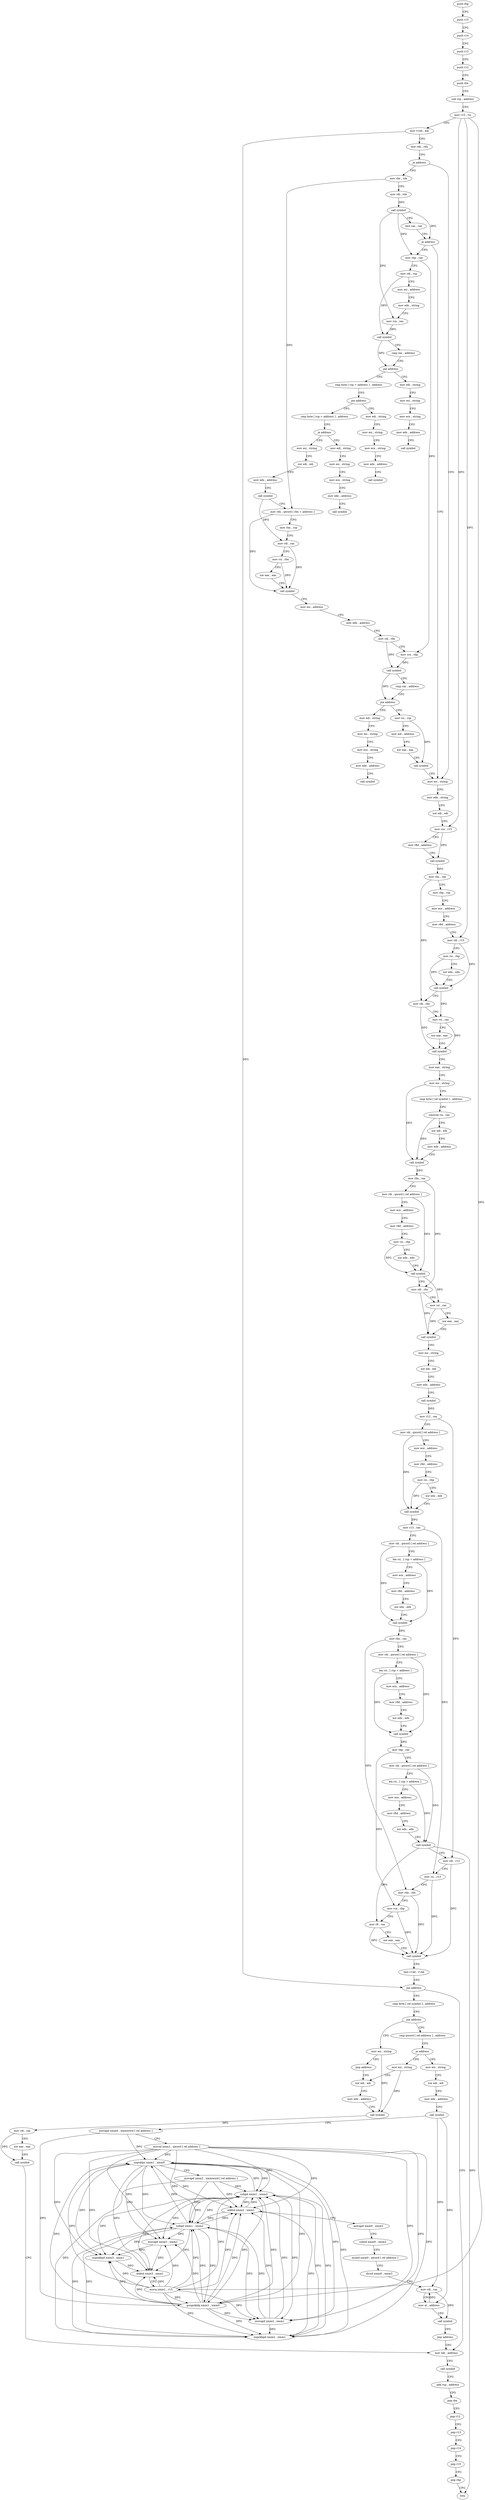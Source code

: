 digraph "func" {
"4210784" [label = "push rbp" ]
"4210785" [label = "push r15" ]
"4210787" [label = "push r14" ]
"4210789" [label = "push r13" ]
"4210791" [label = "push r12" ]
"4210793" [label = "push rbx" ]
"4210794" [label = "sub rsp , address" ]
"4210801" [label = "mov r15 , rsi" ]
"4210804" [label = "mov r14d , edi" ]
"4210807" [label = "test rdx , rdx" ]
"4210810" [label = "je address" ]
"4210975" [label = "mov esi , string" ]
"4210816" [label = "mov rbx , rdx" ]
"4210980" [label = "mov edx , string" ]
"4210985" [label = "xor edi , edi" ]
"4210987" [label = "mov rcx , r15" ]
"4210990" [label = "mov r8d , address" ]
"4210996" [label = "call symbol" ]
"4211001" [label = "mov rbx , rax" ]
"4211004" [label = "mov rbp , rsp" ]
"4211007" [label = "mov ecx , address" ]
"4211012" [label = "mov r8d , address" ]
"4211018" [label = "mov rdi , r15" ]
"4211021" [label = "mov rsi , rbp" ]
"4211024" [label = "xor edx , edx" ]
"4211026" [label = "call symbol" ]
"4211031" [label = "mov rdi , rbx" ]
"4211034" [label = "mov rsi , rax" ]
"4211037" [label = "xor eax , eax" ]
"4211039" [label = "call symbol" ]
"4211044" [label = "mov eax , string" ]
"4211049" [label = "mov esi , string" ]
"4211054" [label = "cmp byte [ rel symbol ] , address" ]
"4211061" [label = "cmovne rsi , rax" ]
"4211065" [label = "xor edi , edi" ]
"4211067" [label = "mov edx , address" ]
"4211072" [label = "call symbol" ]
"4211077" [label = "mov rbx , rax" ]
"4211080" [label = "mov rdi , qword [ rel address ]" ]
"4211087" [label = "mov ecx , address" ]
"4211092" [label = "mov r8d , address" ]
"4211098" [label = "mov rsi , rbp" ]
"4211101" [label = "xor edx , edx" ]
"4211103" [label = "call symbol" ]
"4211108" [label = "mov rdi , rbx" ]
"4211111" [label = "mov rsi , rax" ]
"4211114" [label = "xor eax , eax" ]
"4211116" [label = "call symbol" ]
"4211121" [label = "mov esi , string" ]
"4211126" [label = "xor edi , edi" ]
"4211128" [label = "mov edx , address" ]
"4211133" [label = "call symbol" ]
"4211138" [label = "mov r12 , rax" ]
"4211141" [label = "mov rdi , qword [ rel address ]" ]
"4211148" [label = "mov ecx , address" ]
"4211153" [label = "mov r8d , address" ]
"4211159" [label = "mov rsi , rbp" ]
"4211162" [label = "xor edx , edx" ]
"4211164" [label = "call symbol" ]
"4211169" [label = "mov r13 , rax" ]
"4211172" [label = "mov rdi , qword [ rel address ]" ]
"4211179" [label = "lea rsi , [ rsp + address ]" ]
"4211187" [label = "mov ecx , address" ]
"4211192" [label = "mov r8d , address" ]
"4211198" [label = "xor edx , edx" ]
"4211200" [label = "call symbol" ]
"4211205" [label = "mov rbx , rax" ]
"4211208" [label = "mov rdi , qword [ rel address ]" ]
"4211215" [label = "lea rsi , [ rsp + address ]" ]
"4211223" [label = "mov ecx , address" ]
"4211228" [label = "mov r8d , address" ]
"4211234" [label = "xor edx , edx" ]
"4211236" [label = "call symbol" ]
"4211241" [label = "mov rbp , rax" ]
"4211244" [label = "mov rdi , qword [ rel address ]" ]
"4211251" [label = "lea rsi , [ rsp + address ]" ]
"4211259" [label = "mov ecx , address" ]
"4211264" [label = "mov r8d , address" ]
"4211270" [label = "xor edx , edx" ]
"4211272" [label = "call symbol" ]
"4211277" [label = "mov rdi , r12" ]
"4211280" [label = "mov rsi , r13" ]
"4211283" [label = "mov rdx , rbx" ]
"4211286" [label = "mov rcx , rbp" ]
"4211289" [label = "mov r8 , rax" ]
"4211292" [label = "xor eax , eax" ]
"4211294" [label = "call symbol" ]
"4211299" [label = "test r14d , r14d" ]
"4211302" [label = "jne address" ]
"4211481" [label = "mov edi , address" ]
"4211308" [label = "cmp byte [ rel symbol ] , address" ]
"4210819" [label = "mov rdi , rdx" ]
"4210822" [label = "call symbol" ]
"4210827" [label = "test rax , rax" ]
"4210830" [label = "je address" ]
"4210836" [label = "mov rbp , rax" ]
"4211486" [label = "call symbol" ]
"4211491" [label = "add rsp , address" ]
"4211498" [label = "pop rbx" ]
"4211499" [label = "pop r12" ]
"4211501" [label = "pop r13" ]
"4211503" [label = "pop r14" ]
"4211505" [label = "pop r15" ]
"4211507" [label = "pop rbp" ]
"4211508" [label = "retn" ]
"4211315" [label = "jne address" ]
"4211327" [label = "cmp qword [ rel address ] , address" ]
"4211317" [label = "mov esi , string" ]
"4210839" [label = "mov rdi , rsp" ]
"4210842" [label = "mov esi , address" ]
"4210847" [label = "mov edx , string" ]
"4210852" [label = "mov rcx , rax" ]
"4210855" [label = "call symbol" ]
"4210860" [label = "cmp rax , address" ]
"4210864" [label = "jne address" ]
"4211509" [label = "mov edi , string" ]
"4210870" [label = "cmp byte [ rsp + address ] , address" ]
"4211335" [label = "je address" ]
"4211454" [label = "mov esi , string" ]
"4211337" [label = "mov esi , string" ]
"4211322" [label = "jmp address" ]
"4211459" [label = "xor edi , edi" ]
"4211514" [label = "mov esi , string" ]
"4211519" [label = "mov ecx , string" ]
"4211524" [label = "mov edx , address" ]
"4211529" [label = "call symbol" ]
"4210875" [label = "jne address" ]
"4211534" [label = "mov edi , string" ]
"4210881" [label = "cmp byte [ rsp + address ] , address" ]
"4211342" [label = "xor edi , edi" ]
"4211344" [label = "mov edx , address" ]
"4211349" [label = "call symbol" ]
"4211354" [label = "movapd xmm0 , xmmword [ rel address ]" ]
"4211362" [label = "movsd xmm1 , qword [ rel address ]" ]
"4211370" [label = "unpcklps xmm1 , xmm0" ]
"4211373" [label = "movapd xmm2 , xmmword [ rel address ]" ]
"4211381" [label = "subpd xmm1 , xmm2" ]
"4211385" [label = "movapd xmm3 , xmm1" ]
"4211389" [label = "unpckhpd xmm3 , xmm1" ]
"4211393" [label = "addsd xmm3 , xmm1" ]
"4211397" [label = "movq xmm1 , r15" ]
"4211402" [label = "punpckldq xmm1 , xmm0" ]
"4211406" [label = "subpd xmm1 , xmm2" ]
"4211410" [label = "movapd xmm2 , xmm1" ]
"4211414" [label = "unpckhpd xmm2 , xmm1" ]
"4211418" [label = "addsd xmm2 , xmm1" ]
"4211422" [label = "movapd xmm0 , xmm3" ]
"4211426" [label = "subsd xmm0 , xmm2" ]
"4211430" [label = "mulsd xmm0 , qword [ rel address ]" ]
"4211438" [label = "divsd xmm0 , xmm3" ]
"4211442" [label = "mov rdi , rax" ]
"4211445" [label = "mov al , address" ]
"4211447" [label = "call symbol" ]
"4211452" [label = "jmp address" ]
"4211461" [label = "mov edx , address" ]
"4211466" [label = "call symbol" ]
"4211471" [label = "mov rdi , rax" ]
"4211474" [label = "xor eax , eax" ]
"4211476" [label = "call symbol" ]
"4211539" [label = "mov esi , string" ]
"4211544" [label = "mov ecx , string" ]
"4211549" [label = "mov edx , address" ]
"4211554" [label = "call symbol" ]
"4210886" [label = "je address" ]
"4211559" [label = "mov edi , string" ]
"4210892" [label = "mov esi , string" ]
"4211564" [label = "mov esi , string" ]
"4211569" [label = "mov ecx , string" ]
"4211574" [label = "mov edx , address" ]
"4211579" [label = "call symbol" ]
"4210897" [label = "xor edi , edi" ]
"4210899" [label = "mov edx , address" ]
"4210904" [label = "call symbol" ]
"4210909" [label = "mov rdx , qword [ rbx + address ]" ]
"4210913" [label = "mov rbx , rsp" ]
"4210916" [label = "mov rdi , rax" ]
"4210919" [label = "mov rsi , rbx" ]
"4210922" [label = "xor eax , eax" ]
"4210924" [label = "call symbol" ]
"4210929" [label = "mov esi , address" ]
"4210934" [label = "mov edx , address" ]
"4210939" [label = "mov rdi , rbx" ]
"4210942" [label = "mov rcx , rbp" ]
"4210945" [label = "call symbol" ]
"4210950" [label = "cmp rax , address" ]
"4210954" [label = "jne address" ]
"4211584" [label = "mov edi , string" ]
"4210960" [label = "mov rsi , rsp" ]
"4211589" [label = "mov esi , string" ]
"4211594" [label = "mov ecx , string" ]
"4211599" [label = "mov edx , address" ]
"4211604" [label = "call symbol" ]
"4210963" [label = "mov edi , address" ]
"4210968" [label = "xor eax , eax" ]
"4210970" [label = "call symbol" ]
"4210784" -> "4210785" [ label = "CFG" ]
"4210785" -> "4210787" [ label = "CFG" ]
"4210787" -> "4210789" [ label = "CFG" ]
"4210789" -> "4210791" [ label = "CFG" ]
"4210791" -> "4210793" [ label = "CFG" ]
"4210793" -> "4210794" [ label = "CFG" ]
"4210794" -> "4210801" [ label = "CFG" ]
"4210801" -> "4210804" [ label = "CFG" ]
"4210801" -> "4210987" [ label = "DFG" ]
"4210801" -> "4211018" [ label = "DFG" ]
"4210801" -> "4211397" [ label = "DFG" ]
"4210804" -> "4210807" [ label = "CFG" ]
"4210804" -> "4211302" [ label = "DFG" ]
"4210807" -> "4210810" [ label = "CFG" ]
"4210810" -> "4210975" [ label = "CFG" ]
"4210810" -> "4210816" [ label = "CFG" ]
"4210975" -> "4210980" [ label = "CFG" ]
"4210816" -> "4210819" [ label = "CFG" ]
"4210816" -> "4210909" [ label = "DFG" ]
"4210980" -> "4210985" [ label = "CFG" ]
"4210985" -> "4210987" [ label = "CFG" ]
"4210987" -> "4210990" [ label = "CFG" ]
"4210987" -> "4210996" [ label = "DFG" ]
"4210990" -> "4210996" [ label = "CFG" ]
"4210996" -> "4211001" [ label = "DFG" ]
"4211001" -> "4211004" [ label = "CFG" ]
"4211001" -> "4211031" [ label = "DFG" ]
"4211004" -> "4211007" [ label = "CFG" ]
"4211007" -> "4211012" [ label = "CFG" ]
"4211012" -> "4211018" [ label = "CFG" ]
"4211018" -> "4211021" [ label = "CFG" ]
"4211018" -> "4211026" [ label = "DFG" ]
"4211021" -> "4211024" [ label = "CFG" ]
"4211021" -> "4211026" [ label = "DFG" ]
"4211024" -> "4211026" [ label = "CFG" ]
"4211026" -> "4211031" [ label = "CFG" ]
"4211026" -> "4211034" [ label = "DFG" ]
"4211031" -> "4211034" [ label = "CFG" ]
"4211031" -> "4211039" [ label = "DFG" ]
"4211034" -> "4211037" [ label = "CFG" ]
"4211034" -> "4211039" [ label = "DFG" ]
"4211037" -> "4211039" [ label = "CFG" ]
"4211039" -> "4211044" [ label = "CFG" ]
"4211044" -> "4211049" [ label = "CFG" ]
"4211049" -> "4211054" [ label = "CFG" ]
"4211049" -> "4211072" [ label = "DFG" ]
"4211054" -> "4211061" [ label = "CFG" ]
"4211061" -> "4211065" [ label = "CFG" ]
"4211061" -> "4211072" [ label = "DFG" ]
"4211065" -> "4211067" [ label = "CFG" ]
"4211067" -> "4211072" [ label = "CFG" ]
"4211072" -> "4211077" [ label = "DFG" ]
"4211077" -> "4211080" [ label = "CFG" ]
"4211077" -> "4211108" [ label = "DFG" ]
"4211080" -> "4211087" [ label = "CFG" ]
"4211080" -> "4211103" [ label = "DFG" ]
"4211087" -> "4211092" [ label = "CFG" ]
"4211092" -> "4211098" [ label = "CFG" ]
"4211098" -> "4211101" [ label = "CFG" ]
"4211098" -> "4211103" [ label = "DFG" ]
"4211101" -> "4211103" [ label = "CFG" ]
"4211103" -> "4211108" [ label = "CFG" ]
"4211103" -> "4211111" [ label = "DFG" ]
"4211108" -> "4211111" [ label = "CFG" ]
"4211108" -> "4211116" [ label = "DFG" ]
"4211111" -> "4211114" [ label = "CFG" ]
"4211111" -> "4211116" [ label = "DFG" ]
"4211114" -> "4211116" [ label = "CFG" ]
"4211116" -> "4211121" [ label = "CFG" ]
"4211121" -> "4211126" [ label = "CFG" ]
"4211126" -> "4211128" [ label = "CFG" ]
"4211128" -> "4211133" [ label = "CFG" ]
"4211133" -> "4211138" [ label = "DFG" ]
"4211138" -> "4211141" [ label = "CFG" ]
"4211138" -> "4211277" [ label = "DFG" ]
"4211141" -> "4211148" [ label = "CFG" ]
"4211141" -> "4211164" [ label = "DFG" ]
"4211148" -> "4211153" [ label = "CFG" ]
"4211153" -> "4211159" [ label = "CFG" ]
"4211159" -> "4211162" [ label = "CFG" ]
"4211159" -> "4211164" [ label = "DFG" ]
"4211162" -> "4211164" [ label = "CFG" ]
"4211164" -> "4211169" [ label = "DFG" ]
"4211169" -> "4211172" [ label = "CFG" ]
"4211169" -> "4211280" [ label = "DFG" ]
"4211172" -> "4211179" [ label = "CFG" ]
"4211172" -> "4211200" [ label = "DFG" ]
"4211179" -> "4211187" [ label = "CFG" ]
"4211179" -> "4211200" [ label = "DFG" ]
"4211187" -> "4211192" [ label = "CFG" ]
"4211192" -> "4211198" [ label = "CFG" ]
"4211198" -> "4211200" [ label = "CFG" ]
"4211200" -> "4211205" [ label = "DFG" ]
"4211205" -> "4211208" [ label = "CFG" ]
"4211205" -> "4211283" [ label = "DFG" ]
"4211208" -> "4211215" [ label = "CFG" ]
"4211208" -> "4211236" [ label = "DFG" ]
"4211215" -> "4211223" [ label = "CFG" ]
"4211215" -> "4211236" [ label = "DFG" ]
"4211223" -> "4211228" [ label = "CFG" ]
"4211228" -> "4211234" [ label = "CFG" ]
"4211234" -> "4211236" [ label = "CFG" ]
"4211236" -> "4211241" [ label = "DFG" ]
"4211241" -> "4211244" [ label = "CFG" ]
"4211241" -> "4211286" [ label = "DFG" ]
"4211244" -> "4211251" [ label = "CFG" ]
"4211244" -> "4211272" [ label = "DFG" ]
"4211251" -> "4211259" [ label = "CFG" ]
"4211251" -> "4211272" [ label = "DFG" ]
"4211259" -> "4211264" [ label = "CFG" ]
"4211264" -> "4211270" [ label = "CFG" ]
"4211270" -> "4211272" [ label = "CFG" ]
"4211272" -> "4211277" [ label = "CFG" ]
"4211272" -> "4211289" [ label = "DFG" ]
"4211272" -> "4211508" [ label = "DFG" ]
"4211277" -> "4211280" [ label = "CFG" ]
"4211277" -> "4211294" [ label = "DFG" ]
"4211280" -> "4211283" [ label = "CFG" ]
"4211280" -> "4211294" [ label = "DFG" ]
"4211283" -> "4211286" [ label = "CFG" ]
"4211283" -> "4211294" [ label = "DFG" ]
"4211286" -> "4211289" [ label = "CFG" ]
"4211286" -> "4211294" [ label = "DFG" ]
"4211289" -> "4211292" [ label = "CFG" ]
"4211289" -> "4211294" [ label = "DFG" ]
"4211292" -> "4211294" [ label = "CFG" ]
"4211294" -> "4211299" [ label = "CFG" ]
"4211299" -> "4211302" [ label = "CFG" ]
"4211302" -> "4211481" [ label = "CFG" ]
"4211302" -> "4211308" [ label = "CFG" ]
"4211481" -> "4211486" [ label = "CFG" ]
"4211308" -> "4211315" [ label = "CFG" ]
"4210819" -> "4210822" [ label = "DFG" ]
"4210822" -> "4210827" [ label = "CFG" ]
"4210822" -> "4210830" [ label = "DFG" ]
"4210822" -> "4210836" [ label = "DFG" ]
"4210822" -> "4210852" [ label = "DFG" ]
"4210827" -> "4210830" [ label = "CFG" ]
"4210830" -> "4210975" [ label = "CFG" ]
"4210830" -> "4210836" [ label = "CFG" ]
"4210836" -> "4210839" [ label = "CFG" ]
"4210836" -> "4210942" [ label = "DFG" ]
"4211486" -> "4211491" [ label = "CFG" ]
"4211491" -> "4211498" [ label = "CFG" ]
"4211498" -> "4211499" [ label = "CFG" ]
"4211499" -> "4211501" [ label = "CFG" ]
"4211501" -> "4211503" [ label = "CFG" ]
"4211503" -> "4211505" [ label = "CFG" ]
"4211505" -> "4211507" [ label = "CFG" ]
"4211507" -> "4211508" [ label = "CFG" ]
"4211315" -> "4211327" [ label = "CFG" ]
"4211315" -> "4211317" [ label = "CFG" ]
"4211327" -> "4211335" [ label = "CFG" ]
"4211317" -> "4211322" [ label = "CFG" ]
"4211317" -> "4211466" [ label = "DFG" ]
"4210839" -> "4210842" [ label = "CFG" ]
"4210839" -> "4210855" [ label = "DFG" ]
"4210842" -> "4210847" [ label = "CFG" ]
"4210847" -> "4210852" [ label = "CFG" ]
"4210852" -> "4210855" [ label = "DFG" ]
"4210855" -> "4210860" [ label = "CFG" ]
"4210855" -> "4210864" [ label = "DFG" ]
"4210860" -> "4210864" [ label = "CFG" ]
"4210864" -> "4211509" [ label = "CFG" ]
"4210864" -> "4210870" [ label = "CFG" ]
"4211509" -> "4211514" [ label = "CFG" ]
"4210870" -> "4210875" [ label = "CFG" ]
"4211335" -> "4211454" [ label = "CFG" ]
"4211335" -> "4211337" [ label = "CFG" ]
"4211454" -> "4211459" [ label = "CFG" ]
"4211454" -> "4211466" [ label = "DFG" ]
"4211337" -> "4211342" [ label = "CFG" ]
"4211322" -> "4211459" [ label = "CFG" ]
"4211459" -> "4211461" [ label = "CFG" ]
"4211514" -> "4211519" [ label = "CFG" ]
"4211519" -> "4211524" [ label = "CFG" ]
"4211524" -> "4211529" [ label = "CFG" ]
"4210875" -> "4211534" [ label = "CFG" ]
"4210875" -> "4210881" [ label = "CFG" ]
"4211534" -> "4211539" [ label = "CFG" ]
"4210881" -> "4210886" [ label = "CFG" ]
"4211342" -> "4211344" [ label = "CFG" ]
"4211344" -> "4211349" [ label = "CFG" ]
"4211349" -> "4211354" [ label = "CFG" ]
"4211349" -> "4211442" [ label = "DFG" ]
"4211349" -> "4211445" [ label = "DFG" ]
"4211354" -> "4211362" [ label = "CFG" ]
"4211354" -> "4211370" [ label = "DFG" ]
"4211354" -> "4211402" [ label = "DFG" ]
"4211362" -> "4211370" [ label = "DFG" ]
"4211362" -> "4211381" [ label = "DFG" ]
"4211362" -> "4211385" [ label = "DFG" ]
"4211362" -> "4211389" [ label = "DFG" ]
"4211362" -> "4211393" [ label = "DFG" ]
"4211362" -> "4211402" [ label = "DFG" ]
"4211362" -> "4211406" [ label = "DFG" ]
"4211362" -> "4211410" [ label = "DFG" ]
"4211362" -> "4211414" [ label = "DFG" ]
"4211362" -> "4211418" [ label = "DFG" ]
"4211370" -> "4211373" [ label = "CFG" ]
"4211370" -> "4211381" [ label = "DFG" ]
"4211370" -> "4211385" [ label = "DFG" ]
"4211370" -> "4211389" [ label = "DFG" ]
"4211370" -> "4211393" [ label = "DFG" ]
"4211370" -> "4211402" [ label = "DFG" ]
"4211370" -> "4211406" [ label = "DFG" ]
"4211370" -> "4211410" [ label = "DFG" ]
"4211370" -> "4211414" [ label = "DFG" ]
"4211370" -> "4211418" [ label = "DFG" ]
"4211373" -> "4211381" [ label = "DFG" ]
"4211373" -> "4211406" [ label = "DFG" ]
"4211373" -> "4211414" [ label = "DFG" ]
"4211373" -> "4211418" [ label = "DFG" ]
"4211381" -> "4211385" [ label = "DFG" ]
"4211381" -> "4211370" [ label = "DFG" ]
"4211381" -> "4211389" [ label = "DFG" ]
"4211381" -> "4211393" [ label = "DFG" ]
"4211381" -> "4211402" [ label = "DFG" ]
"4211381" -> "4211406" [ label = "DFG" ]
"4211381" -> "4211410" [ label = "DFG" ]
"4211381" -> "4211414" [ label = "DFG" ]
"4211381" -> "4211418" [ label = "DFG" ]
"4211385" -> "4211389" [ label = "DFG" ]
"4211385" -> "4211393" [ label = "DFG" ]
"4211389" -> "4211393" [ label = "DFG" ]
"4211393" -> "4211397" [ label = "CFG" ]
"4211397" -> "4211402" [ label = "DFG" ]
"4211397" -> "4211385" [ label = "DFG" ]
"4211397" -> "4211389" [ label = "DFG" ]
"4211397" -> "4211393" [ label = "DFG" ]
"4211397" -> "4211370" [ label = "DFG" ]
"4211397" -> "4211381" [ label = "DFG" ]
"4211397" -> "4211406" [ label = "DFG" ]
"4211397" -> "4211410" [ label = "DFG" ]
"4211397" -> "4211414" [ label = "DFG" ]
"4211397" -> "4211418" [ label = "DFG" ]
"4211402" -> "4211406" [ label = "DFG" ]
"4211402" -> "4211385" [ label = "DFG" ]
"4211402" -> "4211389" [ label = "DFG" ]
"4211402" -> "4211393" [ label = "DFG" ]
"4211402" -> "4211370" [ label = "DFG" ]
"4211402" -> "4211381" [ label = "DFG" ]
"4211402" -> "4211410" [ label = "DFG" ]
"4211402" -> "4211414" [ label = "DFG" ]
"4211402" -> "4211418" [ label = "DFG" ]
"4211406" -> "4211410" [ label = "DFG" ]
"4211406" -> "4211385" [ label = "DFG" ]
"4211406" -> "4211389" [ label = "DFG" ]
"4211406" -> "4211393" [ label = "DFG" ]
"4211406" -> "4211370" [ label = "DFG" ]
"4211406" -> "4211381" [ label = "DFG" ]
"4211406" -> "4211402" [ label = "DFG" ]
"4211406" -> "4211414" [ label = "DFG" ]
"4211406" -> "4211418" [ label = "DFG" ]
"4211410" -> "4211414" [ label = "DFG" ]
"4211410" -> "4211381" [ label = "DFG" ]
"4211410" -> "4211406" [ label = "DFG" ]
"4211410" -> "4211418" [ label = "DFG" ]
"4211414" -> "4211418" [ label = "DFG" ]
"4211414" -> "4211381" [ label = "DFG" ]
"4211414" -> "4211406" [ label = "DFG" ]
"4211418" -> "4211422" [ label = "CFG" ]
"4211418" -> "4211381" [ label = "DFG" ]
"4211418" -> "4211406" [ label = "DFG" ]
"4211422" -> "4211426" [ label = "CFG" ]
"4211426" -> "4211430" [ label = "CFG" ]
"4211430" -> "4211438" [ label = "CFG" ]
"4211438" -> "4211442" [ label = "CFG" ]
"4211442" -> "4211445" [ label = "CFG" ]
"4211442" -> "4211447" [ label = "DFG" ]
"4211445" -> "4211447" [ label = "CFG" ]
"4211445" -> "4211442" [ label = "DFG" ]
"4211447" -> "4211452" [ label = "CFG" ]
"4211452" -> "4211481" [ label = "CFG" ]
"4211461" -> "4211466" [ label = "CFG" ]
"4211466" -> "4211471" [ label = "DFG" ]
"4211471" -> "4211474" [ label = "CFG" ]
"4211471" -> "4211476" [ label = "DFG" ]
"4211474" -> "4211476" [ label = "CFG" ]
"4211476" -> "4211481" [ label = "CFG" ]
"4211539" -> "4211544" [ label = "CFG" ]
"4211544" -> "4211549" [ label = "CFG" ]
"4211549" -> "4211554" [ label = "CFG" ]
"4210886" -> "4211559" [ label = "CFG" ]
"4210886" -> "4210892" [ label = "CFG" ]
"4211559" -> "4211564" [ label = "CFG" ]
"4210892" -> "4210897" [ label = "CFG" ]
"4211564" -> "4211569" [ label = "CFG" ]
"4211569" -> "4211574" [ label = "CFG" ]
"4211574" -> "4211579" [ label = "CFG" ]
"4210897" -> "4210899" [ label = "CFG" ]
"4210899" -> "4210904" [ label = "CFG" ]
"4210904" -> "4210909" [ label = "CFG" ]
"4210904" -> "4210916" [ label = "DFG" ]
"4210909" -> "4210913" [ label = "CFG" ]
"4210909" -> "4210924" [ label = "DFG" ]
"4210913" -> "4210916" [ label = "CFG" ]
"4210916" -> "4210919" [ label = "CFG" ]
"4210916" -> "4210924" [ label = "DFG" ]
"4210919" -> "4210922" [ label = "CFG" ]
"4210919" -> "4210924" [ label = "DFG" ]
"4210922" -> "4210924" [ label = "CFG" ]
"4210924" -> "4210929" [ label = "CFG" ]
"4210929" -> "4210934" [ label = "CFG" ]
"4210934" -> "4210939" [ label = "CFG" ]
"4210939" -> "4210942" [ label = "CFG" ]
"4210939" -> "4210945" [ label = "DFG" ]
"4210942" -> "4210945" [ label = "DFG" ]
"4210945" -> "4210950" [ label = "CFG" ]
"4210945" -> "4210954" [ label = "DFG" ]
"4210950" -> "4210954" [ label = "CFG" ]
"4210954" -> "4211584" [ label = "CFG" ]
"4210954" -> "4210960" [ label = "CFG" ]
"4211584" -> "4211589" [ label = "CFG" ]
"4210960" -> "4210963" [ label = "CFG" ]
"4210960" -> "4210970" [ label = "DFG" ]
"4211589" -> "4211594" [ label = "CFG" ]
"4211594" -> "4211599" [ label = "CFG" ]
"4211599" -> "4211604" [ label = "CFG" ]
"4210963" -> "4210968" [ label = "CFG" ]
"4210968" -> "4210970" [ label = "CFG" ]
"4210970" -> "4210975" [ label = "CFG" ]
}
